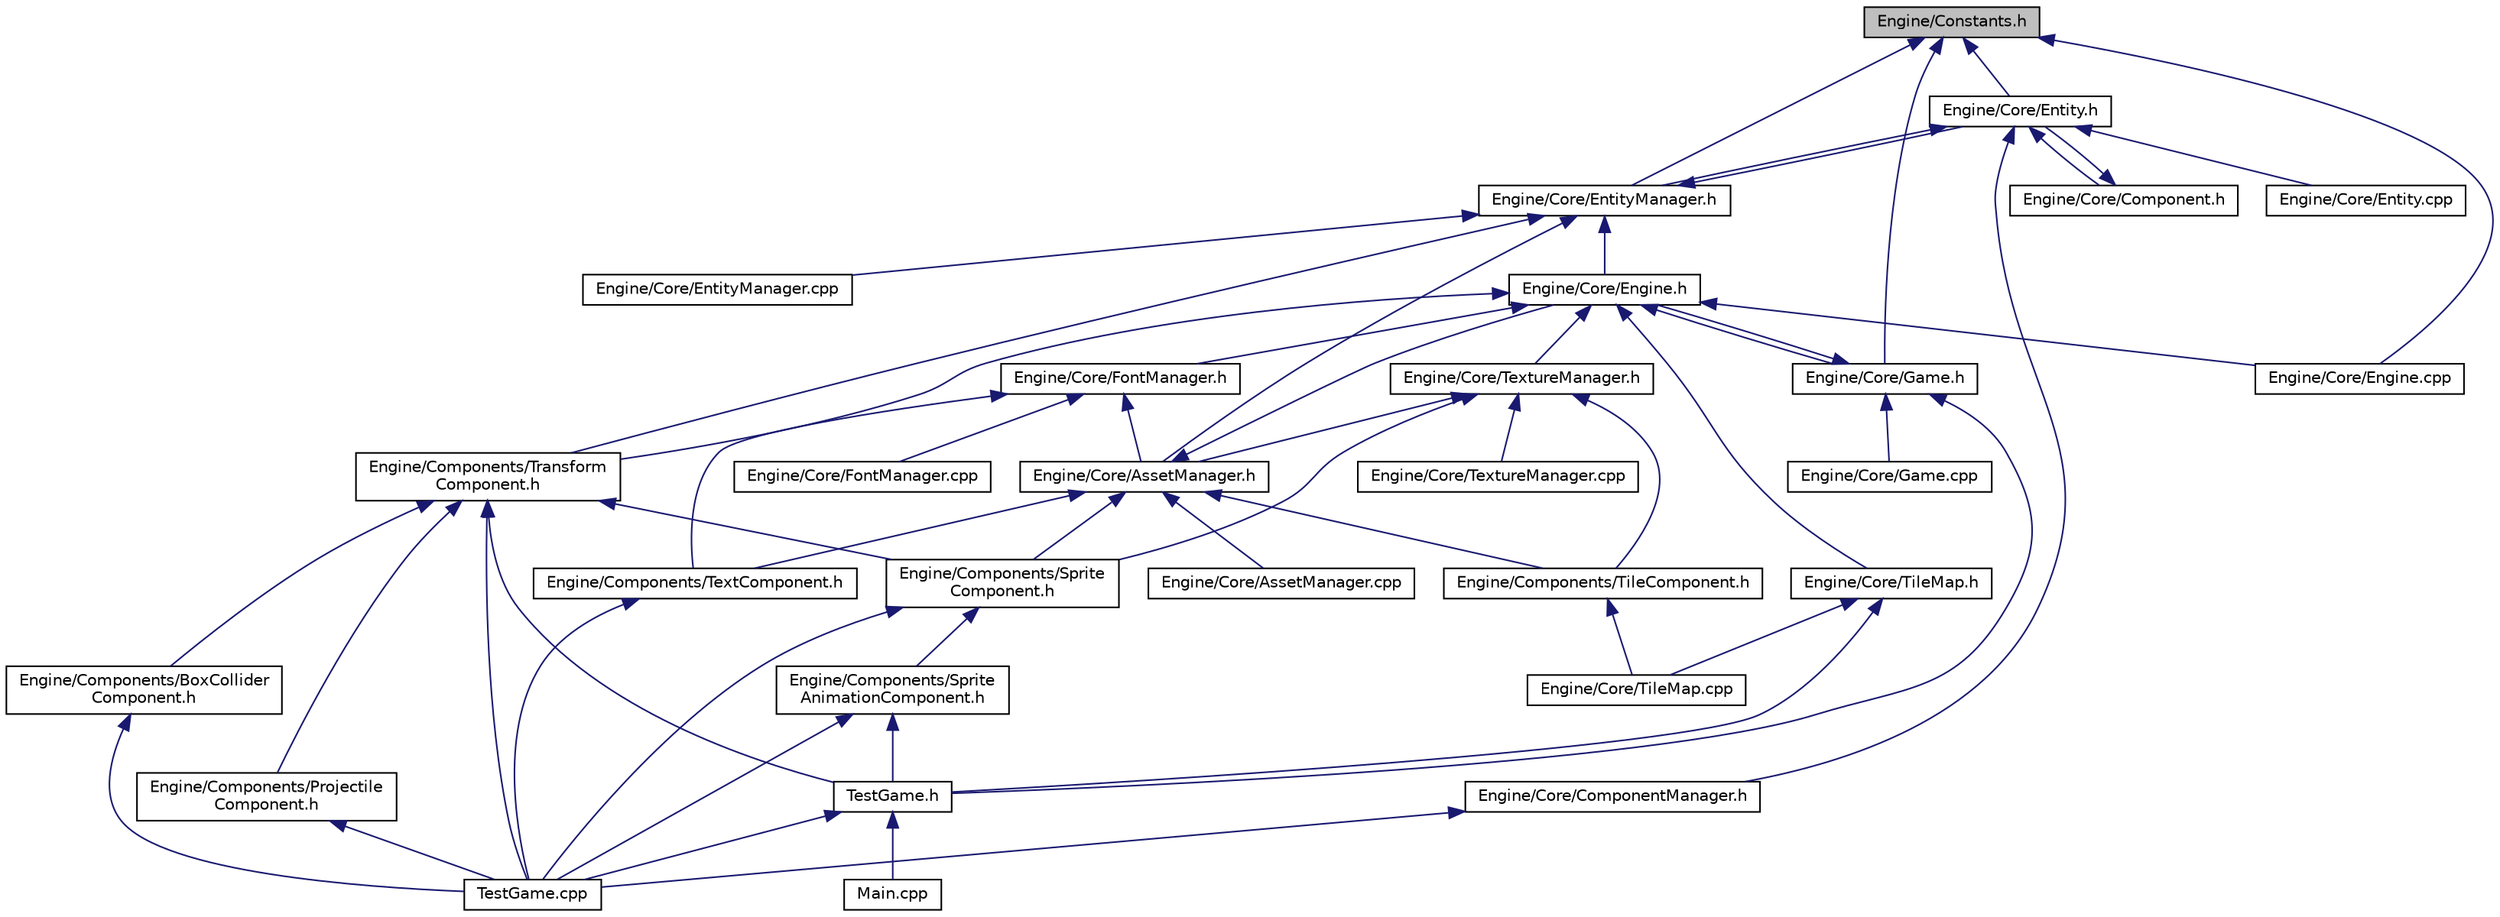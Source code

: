 digraph "Engine/Constants.h"
{
  edge [fontname="Helvetica",fontsize="10",labelfontname="Helvetica",labelfontsize="10"];
  node [fontname="Helvetica",fontsize="10",shape=record];
  Node1 [label="Engine/Constants.h",height=0.2,width=0.4,color="black", fillcolor="grey75", style="filled", fontcolor="black"];
  Node1 -> Node2 [dir="back",color="midnightblue",fontsize="10",style="solid",fontname="Helvetica"];
  Node2 [label="Engine/Core/Entity.h",height=0.2,width=0.4,color="black", fillcolor="white", style="filled",URL="$_entity_8h.html"];
  Node2 -> Node3 [dir="back",color="midnightblue",fontsize="10",style="solid",fontname="Helvetica"];
  Node3 [label="Engine/Core/EntityManager.h",height=0.2,width=0.4,color="black", fillcolor="white", style="filled",URL="$_entity_manager_8h.html"];
  Node3 -> Node4 [dir="back",color="midnightblue",fontsize="10",style="solid",fontname="Helvetica"];
  Node4 [label="Engine/Components/Transform\lComponent.h",height=0.2,width=0.4,color="black", fillcolor="white", style="filled",URL="$_transform_component_8h.html"];
  Node4 -> Node5 [dir="back",color="midnightblue",fontsize="10",style="solid",fontname="Helvetica"];
  Node5 [label="Engine/Components/BoxCollider\lComponent.h",height=0.2,width=0.4,color="black", fillcolor="white", style="filled",URL="$_box_collider_component_8h.html"];
  Node5 -> Node6 [dir="back",color="midnightblue",fontsize="10",style="solid",fontname="Helvetica"];
  Node6 [label="TestGame.cpp",height=0.2,width=0.4,color="black", fillcolor="white", style="filled",URL="$_test_game_8cpp.html"];
  Node4 -> Node7 [dir="back",color="midnightblue",fontsize="10",style="solid",fontname="Helvetica"];
  Node7 [label="Engine/Components/Projectile\lComponent.h",height=0.2,width=0.4,color="black", fillcolor="white", style="filled",URL="$_projectile_component_8h.html"];
  Node7 -> Node6 [dir="back",color="midnightblue",fontsize="10",style="solid",fontname="Helvetica"];
  Node4 -> Node8 [dir="back",color="midnightblue",fontsize="10",style="solid",fontname="Helvetica"];
  Node8 [label="Engine/Components/Sprite\lComponent.h",height=0.2,width=0.4,color="black", fillcolor="white", style="filled",URL="$_sprite_component_8h.html"];
  Node8 -> Node9 [dir="back",color="midnightblue",fontsize="10",style="solid",fontname="Helvetica"];
  Node9 [label="Engine/Components/Sprite\lAnimationComponent.h",height=0.2,width=0.4,color="black", fillcolor="white", style="filled",URL="$_sprite_animation_component_8h.html"];
  Node9 -> Node10 [dir="back",color="midnightblue",fontsize="10",style="solid",fontname="Helvetica"];
  Node10 [label="TestGame.h",height=0.2,width=0.4,color="black", fillcolor="white", style="filled",URL="$_test_game_8h.html"];
  Node10 -> Node11 [dir="back",color="midnightblue",fontsize="10",style="solid",fontname="Helvetica"];
  Node11 [label="Main.cpp",height=0.2,width=0.4,color="black", fillcolor="white", style="filled",URL="$_main_8cpp.html"];
  Node10 -> Node6 [dir="back",color="midnightblue",fontsize="10",style="solid",fontname="Helvetica"];
  Node9 -> Node6 [dir="back",color="midnightblue",fontsize="10",style="solid",fontname="Helvetica"];
  Node8 -> Node6 [dir="back",color="midnightblue",fontsize="10",style="solid",fontname="Helvetica"];
  Node4 -> Node10 [dir="back",color="midnightblue",fontsize="10",style="solid",fontname="Helvetica"];
  Node4 -> Node6 [dir="back",color="midnightblue",fontsize="10",style="solid",fontname="Helvetica"];
  Node3 -> Node2 [dir="back",color="midnightblue",fontsize="10",style="solid",fontname="Helvetica"];
  Node3 -> Node12 [dir="back",color="midnightblue",fontsize="10",style="solid",fontname="Helvetica"];
  Node12 [label="Engine/Core/Engine.h",height=0.2,width=0.4,color="black", fillcolor="white", style="filled",URL="$_engine_8h.html"];
  Node12 -> Node4 [dir="back",color="midnightblue",fontsize="10",style="solid",fontname="Helvetica"];
  Node12 -> Node13 [dir="back",color="midnightblue",fontsize="10",style="solid",fontname="Helvetica"];
  Node13 [label="Engine/Core/TextureManager.h",height=0.2,width=0.4,color="black", fillcolor="white", style="filled",URL="$_texture_manager_8h.html"];
  Node13 -> Node14 [dir="back",color="midnightblue",fontsize="10",style="solid",fontname="Helvetica"];
  Node14 [label="Engine/Core/AssetManager.h",height=0.2,width=0.4,color="black", fillcolor="white", style="filled",URL="$_asset_manager_8h.html"];
  Node14 -> Node12 [dir="back",color="midnightblue",fontsize="10",style="solid",fontname="Helvetica"];
  Node14 -> Node8 [dir="back",color="midnightblue",fontsize="10",style="solid",fontname="Helvetica"];
  Node14 -> Node15 [dir="back",color="midnightblue",fontsize="10",style="solid",fontname="Helvetica"];
  Node15 [label="Engine/Components/TextComponent.h",height=0.2,width=0.4,color="black", fillcolor="white", style="filled",URL="$_text_component_8h.html"];
  Node15 -> Node6 [dir="back",color="midnightblue",fontsize="10",style="solid",fontname="Helvetica"];
  Node14 -> Node16 [dir="back",color="midnightblue",fontsize="10",style="solid",fontname="Helvetica"];
  Node16 [label="Engine/Components/TileComponent.h",height=0.2,width=0.4,color="black", fillcolor="white", style="filled",URL="$_tile_component_8h.html"];
  Node16 -> Node17 [dir="back",color="midnightblue",fontsize="10",style="solid",fontname="Helvetica"];
  Node17 [label="Engine/Core/TileMap.cpp",height=0.2,width=0.4,color="black", fillcolor="white", style="filled",URL="$_tile_map_8cpp.html"];
  Node14 -> Node18 [dir="back",color="midnightblue",fontsize="10",style="solid",fontname="Helvetica"];
  Node18 [label="Engine/Core/AssetManager.cpp",height=0.2,width=0.4,color="black", fillcolor="white", style="filled",URL="$_asset_manager_8cpp.html"];
  Node13 -> Node8 [dir="back",color="midnightblue",fontsize="10",style="solid",fontname="Helvetica"];
  Node13 -> Node16 [dir="back",color="midnightblue",fontsize="10",style="solid",fontname="Helvetica"];
  Node13 -> Node19 [dir="back",color="midnightblue",fontsize="10",style="solid",fontname="Helvetica"];
  Node19 [label="Engine/Core/TextureManager.cpp",height=0.2,width=0.4,color="black", fillcolor="white", style="filled",URL="$_texture_manager_8cpp.html"];
  Node12 -> Node20 [dir="back",color="midnightblue",fontsize="10",style="solid",fontname="Helvetica"];
  Node20 [label="Engine/Core/FontManager.h",height=0.2,width=0.4,color="black", fillcolor="white", style="filled",URL="$_font_manager_8h.html"];
  Node20 -> Node14 [dir="back",color="midnightblue",fontsize="10",style="solid",fontname="Helvetica"];
  Node20 -> Node15 [dir="back",color="midnightblue",fontsize="10",style="solid",fontname="Helvetica"];
  Node20 -> Node21 [dir="back",color="midnightblue",fontsize="10",style="solid",fontname="Helvetica"];
  Node21 [label="Engine/Core/FontManager.cpp",height=0.2,width=0.4,color="black", fillcolor="white", style="filled",URL="$_font_manager_8cpp.html"];
  Node12 -> Node22 [dir="back",color="midnightblue",fontsize="10",style="solid",fontname="Helvetica"];
  Node22 [label="Engine/Core/Game.h",height=0.2,width=0.4,color="black", fillcolor="white", style="filled",URL="$_game_8h.html"];
  Node22 -> Node12 [dir="back",color="midnightblue",fontsize="10",style="solid",fontname="Helvetica"];
  Node22 -> Node23 [dir="back",color="midnightblue",fontsize="10",style="solid",fontname="Helvetica"];
  Node23 [label="Engine/Core/Game.cpp",height=0.2,width=0.4,color="black", fillcolor="white", style="filled",URL="$_game_8cpp.html"];
  Node22 -> Node10 [dir="back",color="midnightblue",fontsize="10",style="solid",fontname="Helvetica"];
  Node12 -> Node24 [dir="back",color="midnightblue",fontsize="10",style="solid",fontname="Helvetica"];
  Node24 [label="Engine/Core/Engine.cpp",height=0.2,width=0.4,color="black", fillcolor="white", style="filled",URL="$_engine_8cpp.html"];
  Node12 -> Node25 [dir="back",color="midnightblue",fontsize="10",style="solid",fontname="Helvetica"];
  Node25 [label="Engine/Core/TileMap.h",height=0.2,width=0.4,color="black", fillcolor="white", style="filled",URL="$_tile_map_8h.html"];
  Node25 -> Node17 [dir="back",color="midnightblue",fontsize="10",style="solid",fontname="Helvetica"];
  Node25 -> Node10 [dir="back",color="midnightblue",fontsize="10",style="solid",fontname="Helvetica"];
  Node3 -> Node14 [dir="back",color="midnightblue",fontsize="10",style="solid",fontname="Helvetica"];
  Node3 -> Node26 [dir="back",color="midnightblue",fontsize="10",style="solid",fontname="Helvetica"];
  Node26 [label="Engine/Core/EntityManager.cpp",height=0.2,width=0.4,color="black", fillcolor="white", style="filled",URL="$_entity_manager_8cpp.html"];
  Node2 -> Node27 [dir="back",color="midnightblue",fontsize="10",style="solid",fontname="Helvetica"];
  Node27 [label="Engine/Core/Component.h",height=0.2,width=0.4,color="black", fillcolor="white", style="filled",URL="$_component_8h.html"];
  Node27 -> Node2 [dir="back",color="midnightblue",fontsize="10",style="solid",fontname="Helvetica"];
  Node2 -> Node28 [dir="back",color="midnightblue",fontsize="10",style="solid",fontname="Helvetica"];
  Node28 [label="Engine/Core/ComponentManager.h",height=0.2,width=0.4,color="black", fillcolor="white", style="filled",URL="$_component_manager_8h.html"];
  Node28 -> Node6 [dir="back",color="midnightblue",fontsize="10",style="solid",fontname="Helvetica"];
  Node2 -> Node29 [dir="back",color="midnightblue",fontsize="10",style="solid",fontname="Helvetica"];
  Node29 [label="Engine/Core/Entity.cpp",height=0.2,width=0.4,color="black", fillcolor="white", style="filled",URL="$_entity_8cpp.html"];
  Node1 -> Node3 [dir="back",color="midnightblue",fontsize="10",style="solid",fontname="Helvetica"];
  Node1 -> Node22 [dir="back",color="midnightblue",fontsize="10",style="solid",fontname="Helvetica"];
  Node1 -> Node24 [dir="back",color="midnightblue",fontsize="10",style="solid",fontname="Helvetica"];
}
